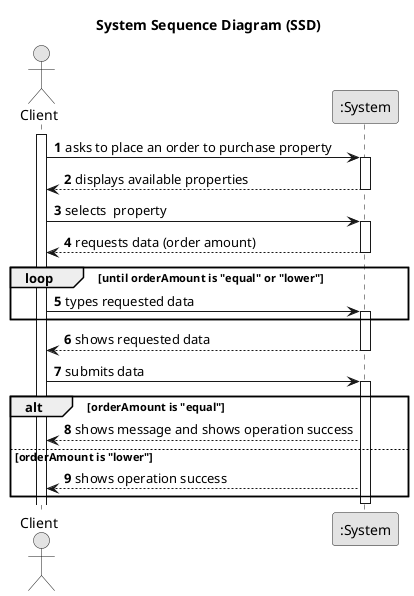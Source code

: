 @startuml
skinparam monochrome true
skinparam packageStyle rectangle
skinparam shadowing false

title System Sequence Diagram (SSD)

autonumber

actor "Client" as client
participant ":System" as System

activate client

    client -> System : asks to place an order to purchase property
    activate System

        System --> client : displays available properties
    deactivate System

    client -> System : selects  property
    activate System

        System --> client : requests data (order amount)
    deactivate System

    loop until orderAmount is "equal" or "lower"

        client -> System : types requested data
        activate System

    end

        System --> client : shows requested data
    deactivate System

    client -> System : submits data
    activate System

        alt orderAmount is "equal"
            System --> client : shows message and shows operation success

        else orderAmount is "lower"
            System --> client : shows operation success
        end

    deactivate System

@enduml